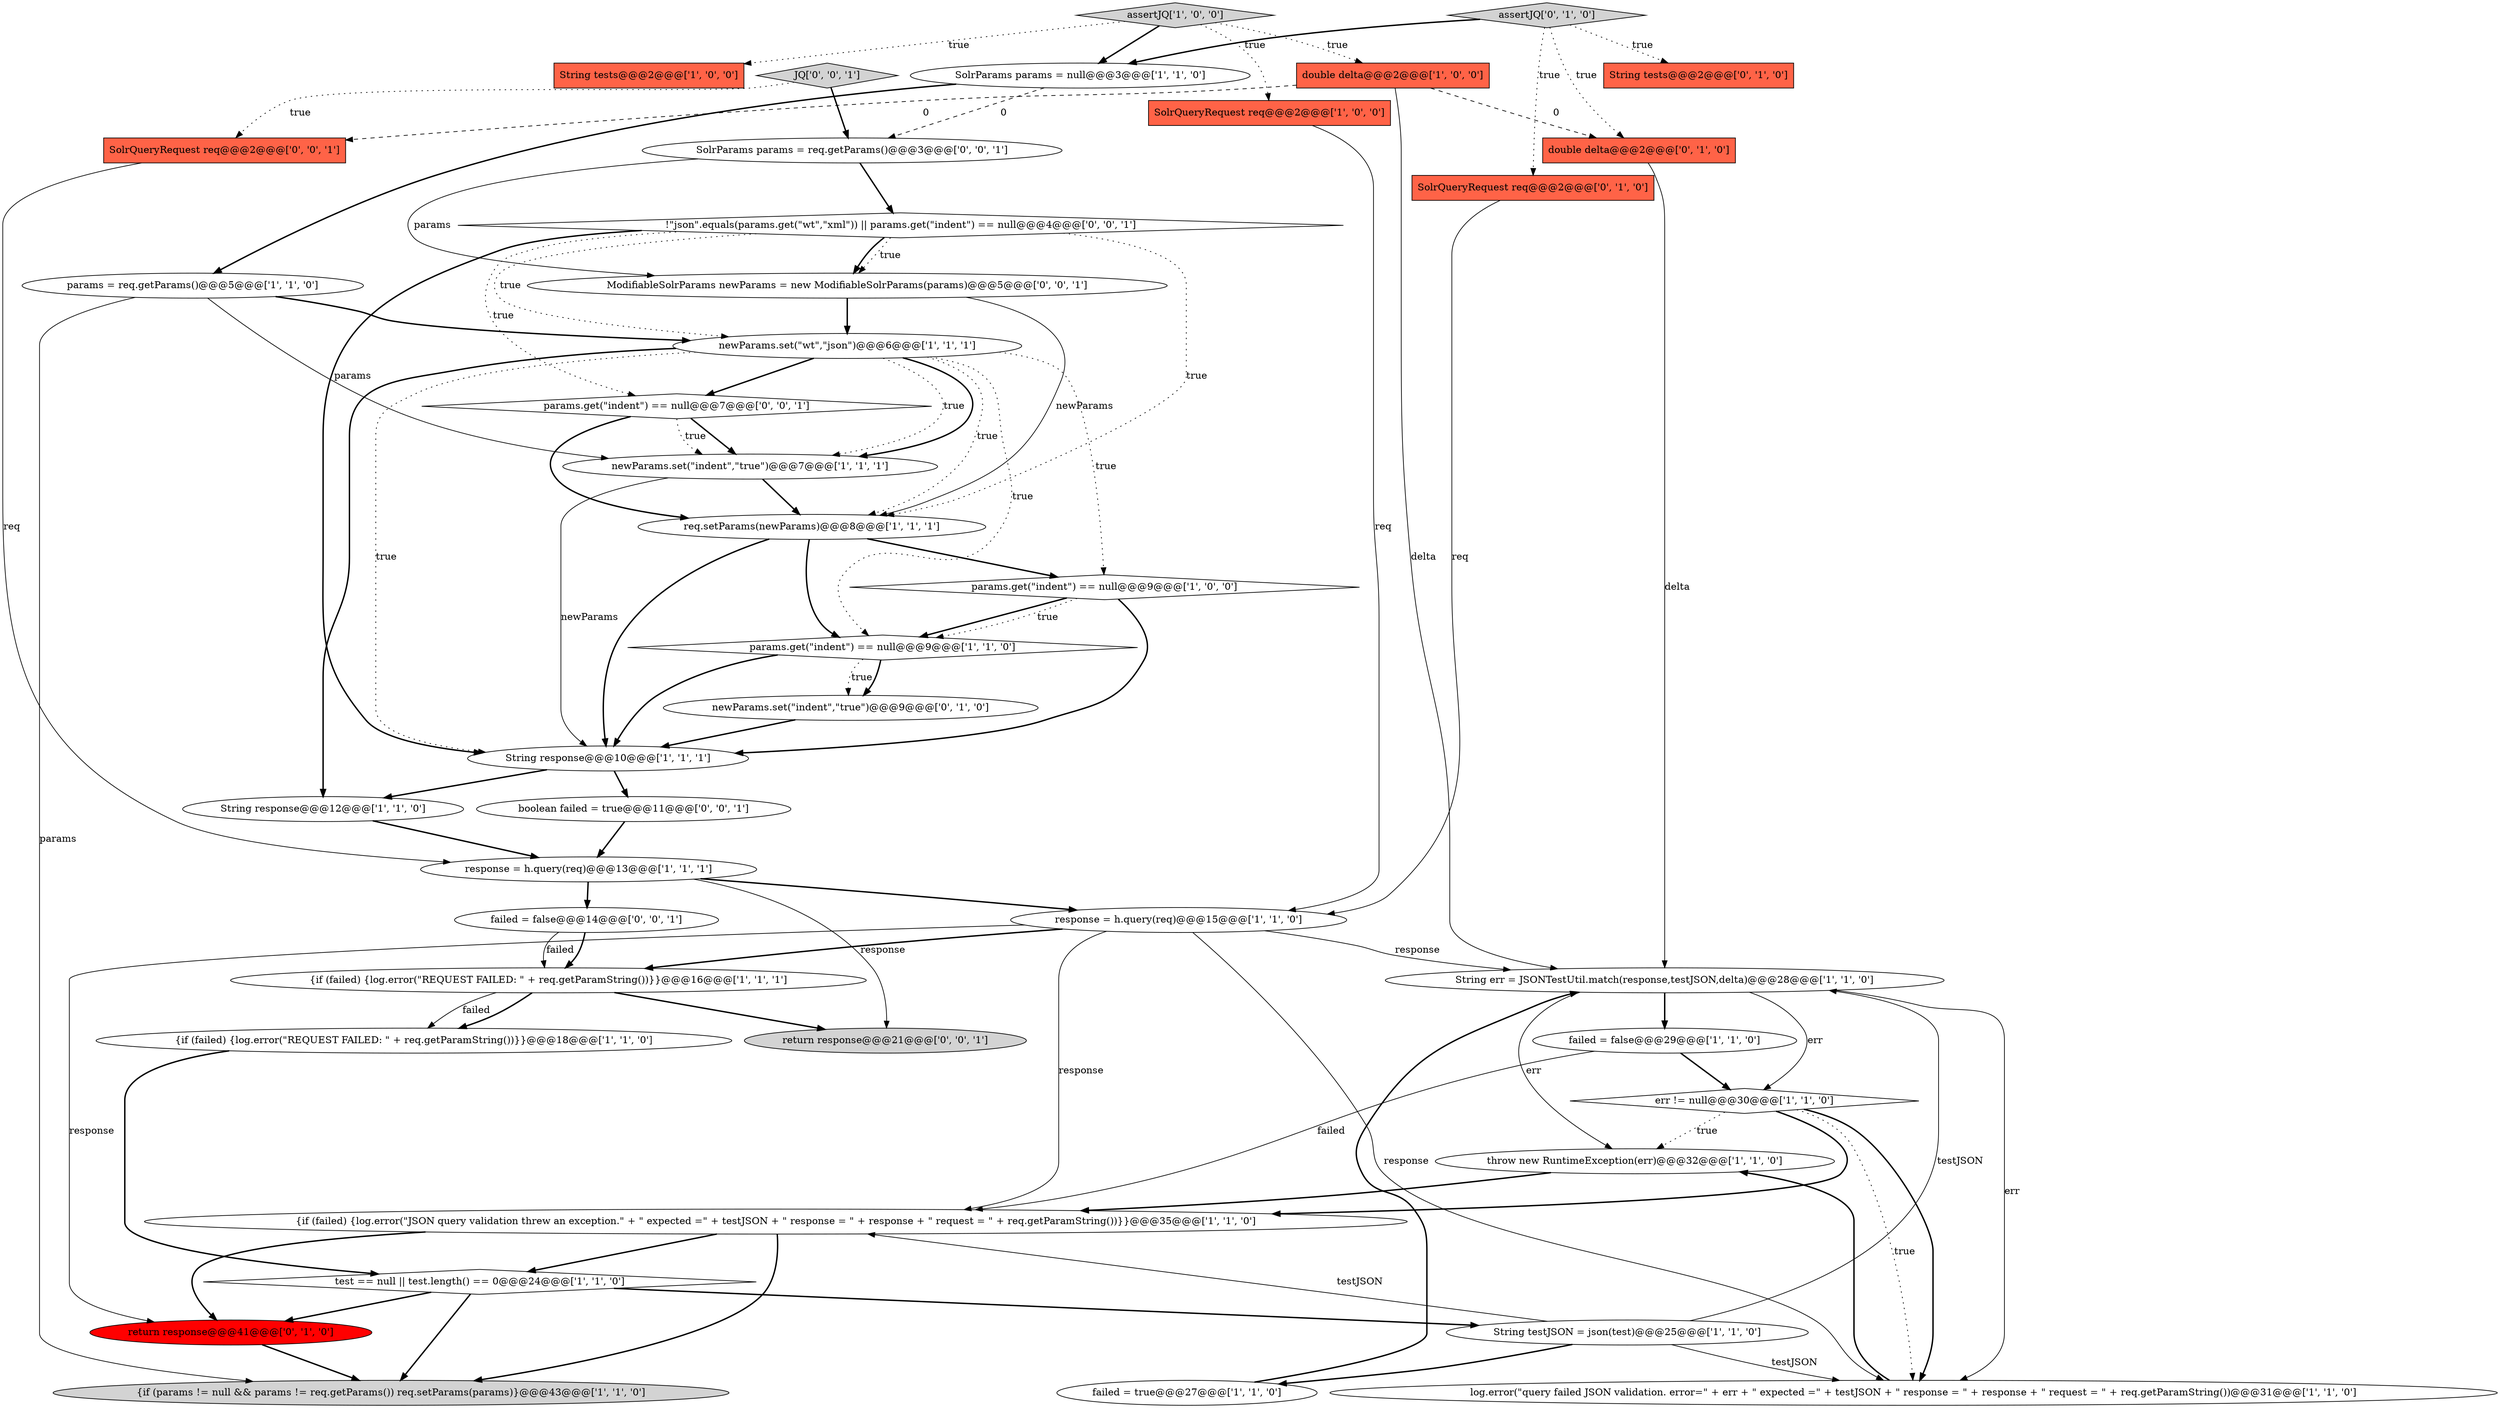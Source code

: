 digraph {
9 [style = filled, label = "double delta@@@2@@@['1', '0', '0']", fillcolor = tomato, shape = box image = "AAA1AAABBB1BBB"];
20 [style = filled, label = "String testJSON = json(test)@@@25@@@['1', '1', '0']", fillcolor = white, shape = ellipse image = "AAA0AAABBB1BBB"];
5 [style = filled, label = "{if (params != null && params != req.getParams()) req.setParams(params)}@@@43@@@['1', '1', '0']", fillcolor = lightgray, shape = ellipse image = "AAA0AAABBB1BBB"];
26 [style = filled, label = "test == null || test.length() == 0@@@24@@@['1', '1', '0']", fillcolor = white, shape = diamond image = "AAA0AAABBB1BBB"];
21 [style = filled, label = "assertJQ['1', '0', '0']", fillcolor = lightgray, shape = diamond image = "AAA0AAABBB1BBB"];
36 [style = filled, label = "params.get(\"indent\") == null@@@7@@@['0', '0', '1']", fillcolor = white, shape = diamond image = "AAA0AAABBB3BBB"];
38 [style = filled, label = "ModifiableSolrParams newParams = new ModifiableSolrParams(params)@@@5@@@['0', '0', '1']", fillcolor = white, shape = ellipse image = "AAA0AAABBB3BBB"];
6 [style = filled, label = "failed = false@@@29@@@['1', '1', '0']", fillcolor = white, shape = ellipse image = "AAA0AAABBB1BBB"];
35 [style = filled, label = "return response@@@21@@@['0', '0', '1']", fillcolor = lightgray, shape = ellipse image = "AAA0AAABBB3BBB"];
37 [style = filled, label = "SolrParams params = req.getParams()@@@3@@@['0', '0', '1']", fillcolor = white, shape = ellipse image = "AAA0AAABBB3BBB"];
39 [style = filled, label = "JQ['0', '0', '1']", fillcolor = lightgray, shape = diamond image = "AAA0AAABBB3BBB"];
32 [style = filled, label = "assertJQ['0', '1', '0']", fillcolor = lightgray, shape = diamond image = "AAA0AAABBB2BBB"];
16 [style = filled, label = "{if (failed) {log.error(\"REQUEST FAILED: \" + req.getParamString())}}@@@18@@@['1', '1', '0']", fillcolor = white, shape = ellipse image = "AAA0AAABBB1BBB"];
18 [style = filled, label = "params.get(\"indent\") == null@@@9@@@['1', '1', '0']", fillcolor = white, shape = diamond image = "AAA0AAABBB1BBB"];
25 [style = filled, label = "failed = true@@@27@@@['1', '1', '0']", fillcolor = white, shape = ellipse image = "AAA0AAABBB1BBB"];
15 [style = filled, label = "err != null@@@30@@@['1', '1', '0']", fillcolor = white, shape = diamond image = "AAA0AAABBB1BBB"];
13 [style = filled, label = "req.setParams(newParams)@@@8@@@['1', '1', '1']", fillcolor = white, shape = ellipse image = "AAA0AAABBB1BBB"];
1 [style = filled, label = "newParams.set(\"wt\",\"json\")@@@6@@@['1', '1', '1']", fillcolor = white, shape = ellipse image = "AAA0AAABBB1BBB"];
33 [style = filled, label = "failed = false@@@14@@@['0', '0', '1']", fillcolor = white, shape = ellipse image = "AAA0AAABBB3BBB"];
19 [style = filled, label = "String err = JSONTestUtil.match(response,testJSON,delta)@@@28@@@['1', '1', '0']", fillcolor = white, shape = ellipse image = "AAA0AAABBB1BBB"];
22 [style = filled, label = "String response@@@10@@@['1', '1', '1']", fillcolor = white, shape = ellipse image = "AAA0AAABBB1BBB"];
7 [style = filled, label = "response = h.query(req)@@@13@@@['1', '1', '1']", fillcolor = white, shape = ellipse image = "AAA0AAABBB1BBB"];
0 [style = filled, label = "String tests@@@2@@@['1', '0', '0']", fillcolor = tomato, shape = box image = "AAA0AAABBB1BBB"];
12 [style = filled, label = "newParams.set(\"indent\",\"true\")@@@7@@@['1', '1', '1']", fillcolor = white, shape = ellipse image = "AAA0AAABBB1BBB"];
30 [style = filled, label = "SolrQueryRequest req@@@2@@@['0', '1', '0']", fillcolor = tomato, shape = box image = "AAA0AAABBB2BBB"];
11 [style = filled, label = "params.get(\"indent\") == null@@@9@@@['1', '0', '0']", fillcolor = white, shape = diamond image = "AAA0AAABBB1BBB"];
4 [style = filled, label = "SolrQueryRequest req@@@2@@@['1', '0', '0']", fillcolor = tomato, shape = box image = "AAA0AAABBB1BBB"];
27 [style = filled, label = "newParams.set(\"indent\",\"true\")@@@9@@@['0', '1', '0']", fillcolor = white, shape = ellipse image = "AAA0AAABBB2BBB"];
41 [style = filled, label = "SolrQueryRequest req@@@2@@@['0', '0', '1']", fillcolor = tomato, shape = box image = "AAA0AAABBB3BBB"];
2 [style = filled, label = "String response@@@12@@@['1', '1', '0']", fillcolor = white, shape = ellipse image = "AAA0AAABBB1BBB"];
34 [style = filled, label = "boolean failed = true@@@11@@@['0', '0', '1']", fillcolor = white, shape = ellipse image = "AAA0AAABBB3BBB"];
40 [style = filled, label = "!\"json\".equals(params.get(\"wt\",\"xml\")) || params.get(\"indent\") == null@@@4@@@['0', '0', '1']", fillcolor = white, shape = diamond image = "AAA0AAABBB3BBB"];
8 [style = filled, label = "{if (failed) {log.error(\"REQUEST FAILED: \" + req.getParamString())}}@@@16@@@['1', '1', '1']", fillcolor = white, shape = ellipse image = "AAA0AAABBB1BBB"];
10 [style = filled, label = "throw new RuntimeException(err)@@@32@@@['1', '1', '0']", fillcolor = white, shape = ellipse image = "AAA0AAABBB1BBB"];
29 [style = filled, label = "return response@@@41@@@['0', '1', '0']", fillcolor = red, shape = ellipse image = "AAA1AAABBB2BBB"];
24 [style = filled, label = "SolrParams params = null@@@3@@@['1', '1', '0']", fillcolor = white, shape = ellipse image = "AAA0AAABBB1BBB"];
28 [style = filled, label = "String tests@@@2@@@['0', '1', '0']", fillcolor = tomato, shape = box image = "AAA0AAABBB2BBB"];
31 [style = filled, label = "double delta@@@2@@@['0', '1', '0']", fillcolor = tomato, shape = box image = "AAA1AAABBB2BBB"];
23 [style = filled, label = "params = req.getParams()@@@5@@@['1', '1', '0']", fillcolor = white, shape = ellipse image = "AAA0AAABBB1BBB"];
17 [style = filled, label = "{if (failed) {log.error(\"JSON query validation threw an exception.\" + \" expected =\" + testJSON + \" response = \" + response + \" request = \" + req.getParamString())}}@@@35@@@['1', '1', '0']", fillcolor = white, shape = ellipse image = "AAA0AAABBB1BBB"];
3 [style = filled, label = "log.error(\"query failed JSON validation. error=\" + err + \" expected =\" + testJSON + \" response = \" + response + \" request = \" + req.getParamString())@@@31@@@['1', '1', '0']", fillcolor = white, shape = ellipse image = "AAA0AAABBB1BBB"];
14 [style = filled, label = "response = h.query(req)@@@15@@@['1', '1', '0']", fillcolor = white, shape = ellipse image = "AAA0AAABBB1BBB"];
8->16 [style = bold, label=""];
20->17 [style = solid, label="testJSON"];
32->28 [style = dotted, label="true"];
29->5 [style = bold, label=""];
41->7 [style = solid, label="req"];
30->14 [style = solid, label="req"];
12->22 [style = solid, label="newParams"];
40->13 [style = dotted, label="true"];
6->17 [style = solid, label="failed"];
19->10 [style = solid, label="err"];
10->17 [style = bold, label=""];
21->24 [style = bold, label=""];
36->12 [style = bold, label=""];
40->36 [style = dotted, label="true"];
40->38 [style = bold, label=""];
7->14 [style = bold, label=""];
1->13 [style = dotted, label="true"];
20->19 [style = solid, label="testJSON"];
15->17 [style = bold, label=""];
18->22 [style = bold, label=""];
9->19 [style = solid, label="delta"];
1->12 [style = dotted, label="true"];
32->30 [style = dotted, label="true"];
25->19 [style = bold, label=""];
1->12 [style = bold, label=""];
40->22 [style = bold, label=""];
9->41 [style = dashed, label="0"];
13->22 [style = bold, label=""];
37->38 [style = solid, label="params"];
17->5 [style = bold, label=""];
21->0 [style = dotted, label="true"];
1->22 [style = dotted, label="true"];
16->26 [style = bold, label=""];
14->29 [style = solid, label="response"];
15->10 [style = dotted, label="true"];
19->6 [style = bold, label=""];
8->16 [style = solid, label="failed"];
13->11 [style = bold, label=""];
20->25 [style = bold, label=""];
27->22 [style = bold, label=""];
11->18 [style = bold, label=""];
1->18 [style = dotted, label="true"];
15->3 [style = dotted, label="true"];
7->33 [style = bold, label=""];
3->10 [style = bold, label=""];
31->19 [style = solid, label="delta"];
21->9 [style = dotted, label="true"];
9->31 [style = dashed, label="0"];
20->3 [style = solid, label="testJSON"];
14->3 [style = solid, label="response"];
14->8 [style = bold, label=""];
33->8 [style = bold, label=""];
18->27 [style = dotted, label="true"];
32->31 [style = dotted, label="true"];
26->20 [style = bold, label=""];
13->18 [style = bold, label=""];
39->37 [style = bold, label=""];
14->19 [style = solid, label="response"];
22->2 [style = bold, label=""];
14->17 [style = solid, label="response"];
40->38 [style = dotted, label="true"];
15->3 [style = bold, label=""];
8->35 [style = bold, label=""];
6->15 [style = bold, label=""];
38->1 [style = bold, label=""];
12->13 [style = bold, label=""];
24->37 [style = dashed, label="0"];
36->13 [style = bold, label=""];
7->35 [style = solid, label="response"];
11->22 [style = bold, label=""];
4->14 [style = solid, label="req"];
40->1 [style = dotted, label="true"];
1->2 [style = bold, label=""];
38->13 [style = solid, label="newParams"];
24->23 [style = bold, label=""];
17->26 [style = bold, label=""];
26->5 [style = bold, label=""];
26->29 [style = bold, label=""];
1->11 [style = dotted, label="true"];
34->7 [style = bold, label=""];
11->18 [style = dotted, label="true"];
1->36 [style = bold, label=""];
21->4 [style = dotted, label="true"];
36->12 [style = dotted, label="true"];
19->3 [style = solid, label="err"];
23->5 [style = solid, label="params"];
33->8 [style = solid, label="failed"];
18->27 [style = bold, label=""];
39->41 [style = dotted, label="true"];
22->34 [style = bold, label=""];
23->12 [style = solid, label="params"];
23->1 [style = bold, label=""];
19->15 [style = solid, label="err"];
2->7 [style = bold, label=""];
17->29 [style = bold, label=""];
32->24 [style = bold, label=""];
37->40 [style = bold, label=""];
}
